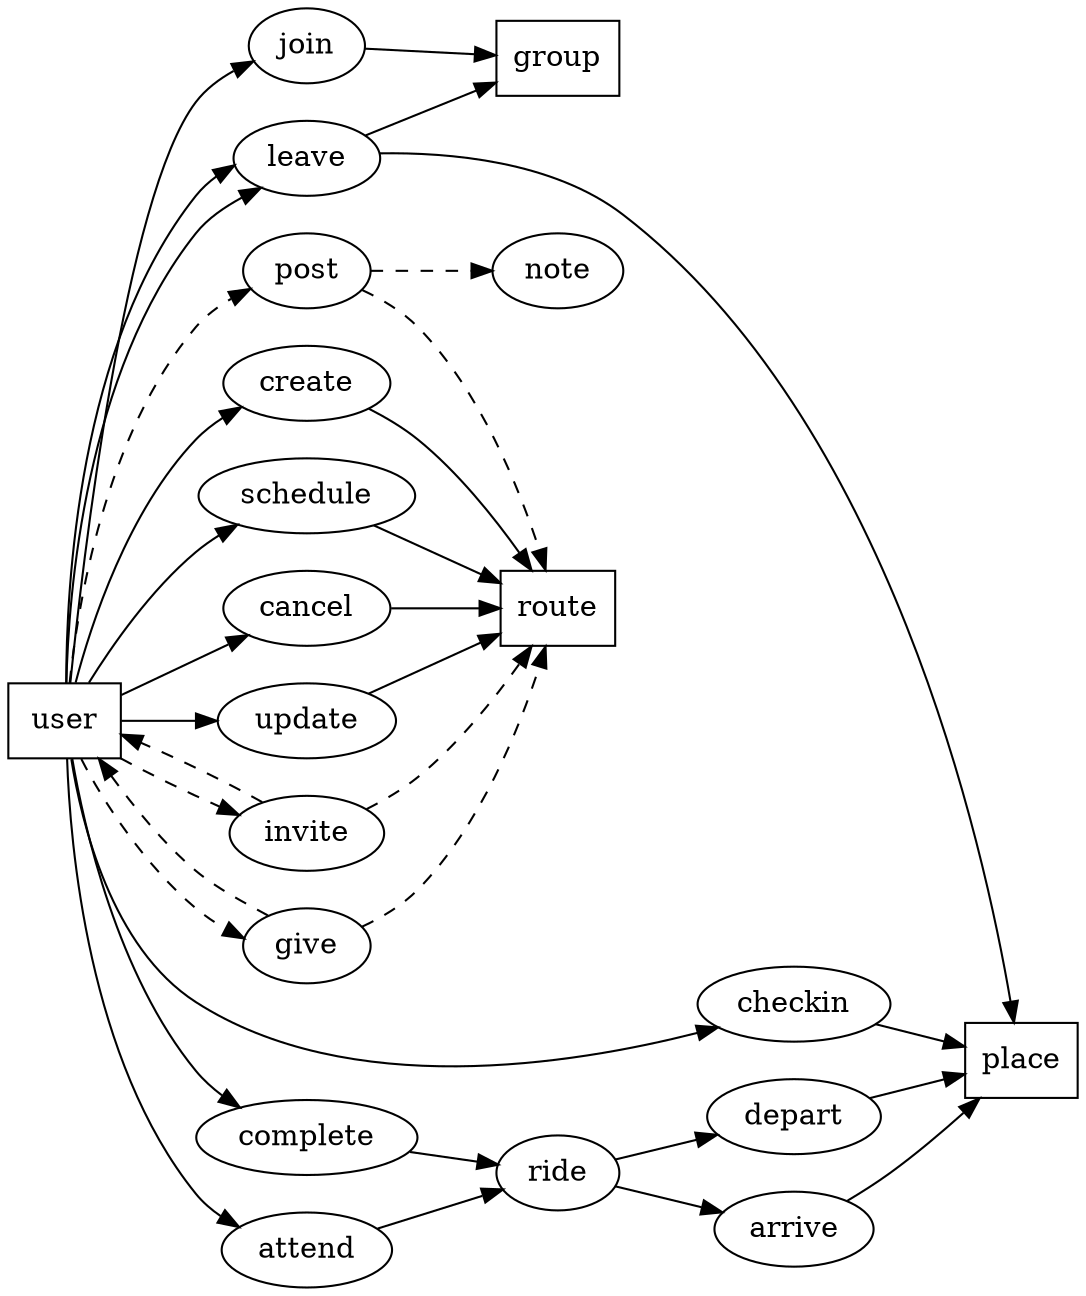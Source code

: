 digraph g {

  graph [compound = true];

  //presentation
  splines = true;
  overlap = false;
  rankdir = LR;

  //entities
  user [shape="box"];
  group [shape="box"];
  place [shape="box"];
  route [shape="box"];

  // system activities
  user -> join -> group;
  user -> leave -> group;

  // user activities
  user -> post -> note, route [style="dashed"];
  user -> create -> route;
  user -> schedule -> route;

  // owner activities
  user -> cancel -> route;
  user -> update -> route;
  user -> invite -> user, route [style="dashed"];
  user -> give -> route, user [style="dashed"];

  // application activities
  user -> checkin -> place;
  user -> leave -> place;
  user -> complete -> ride;
  user -> attend -> ride;

  ride -> depart -> place;
  ride -> arrive -> place;

}
